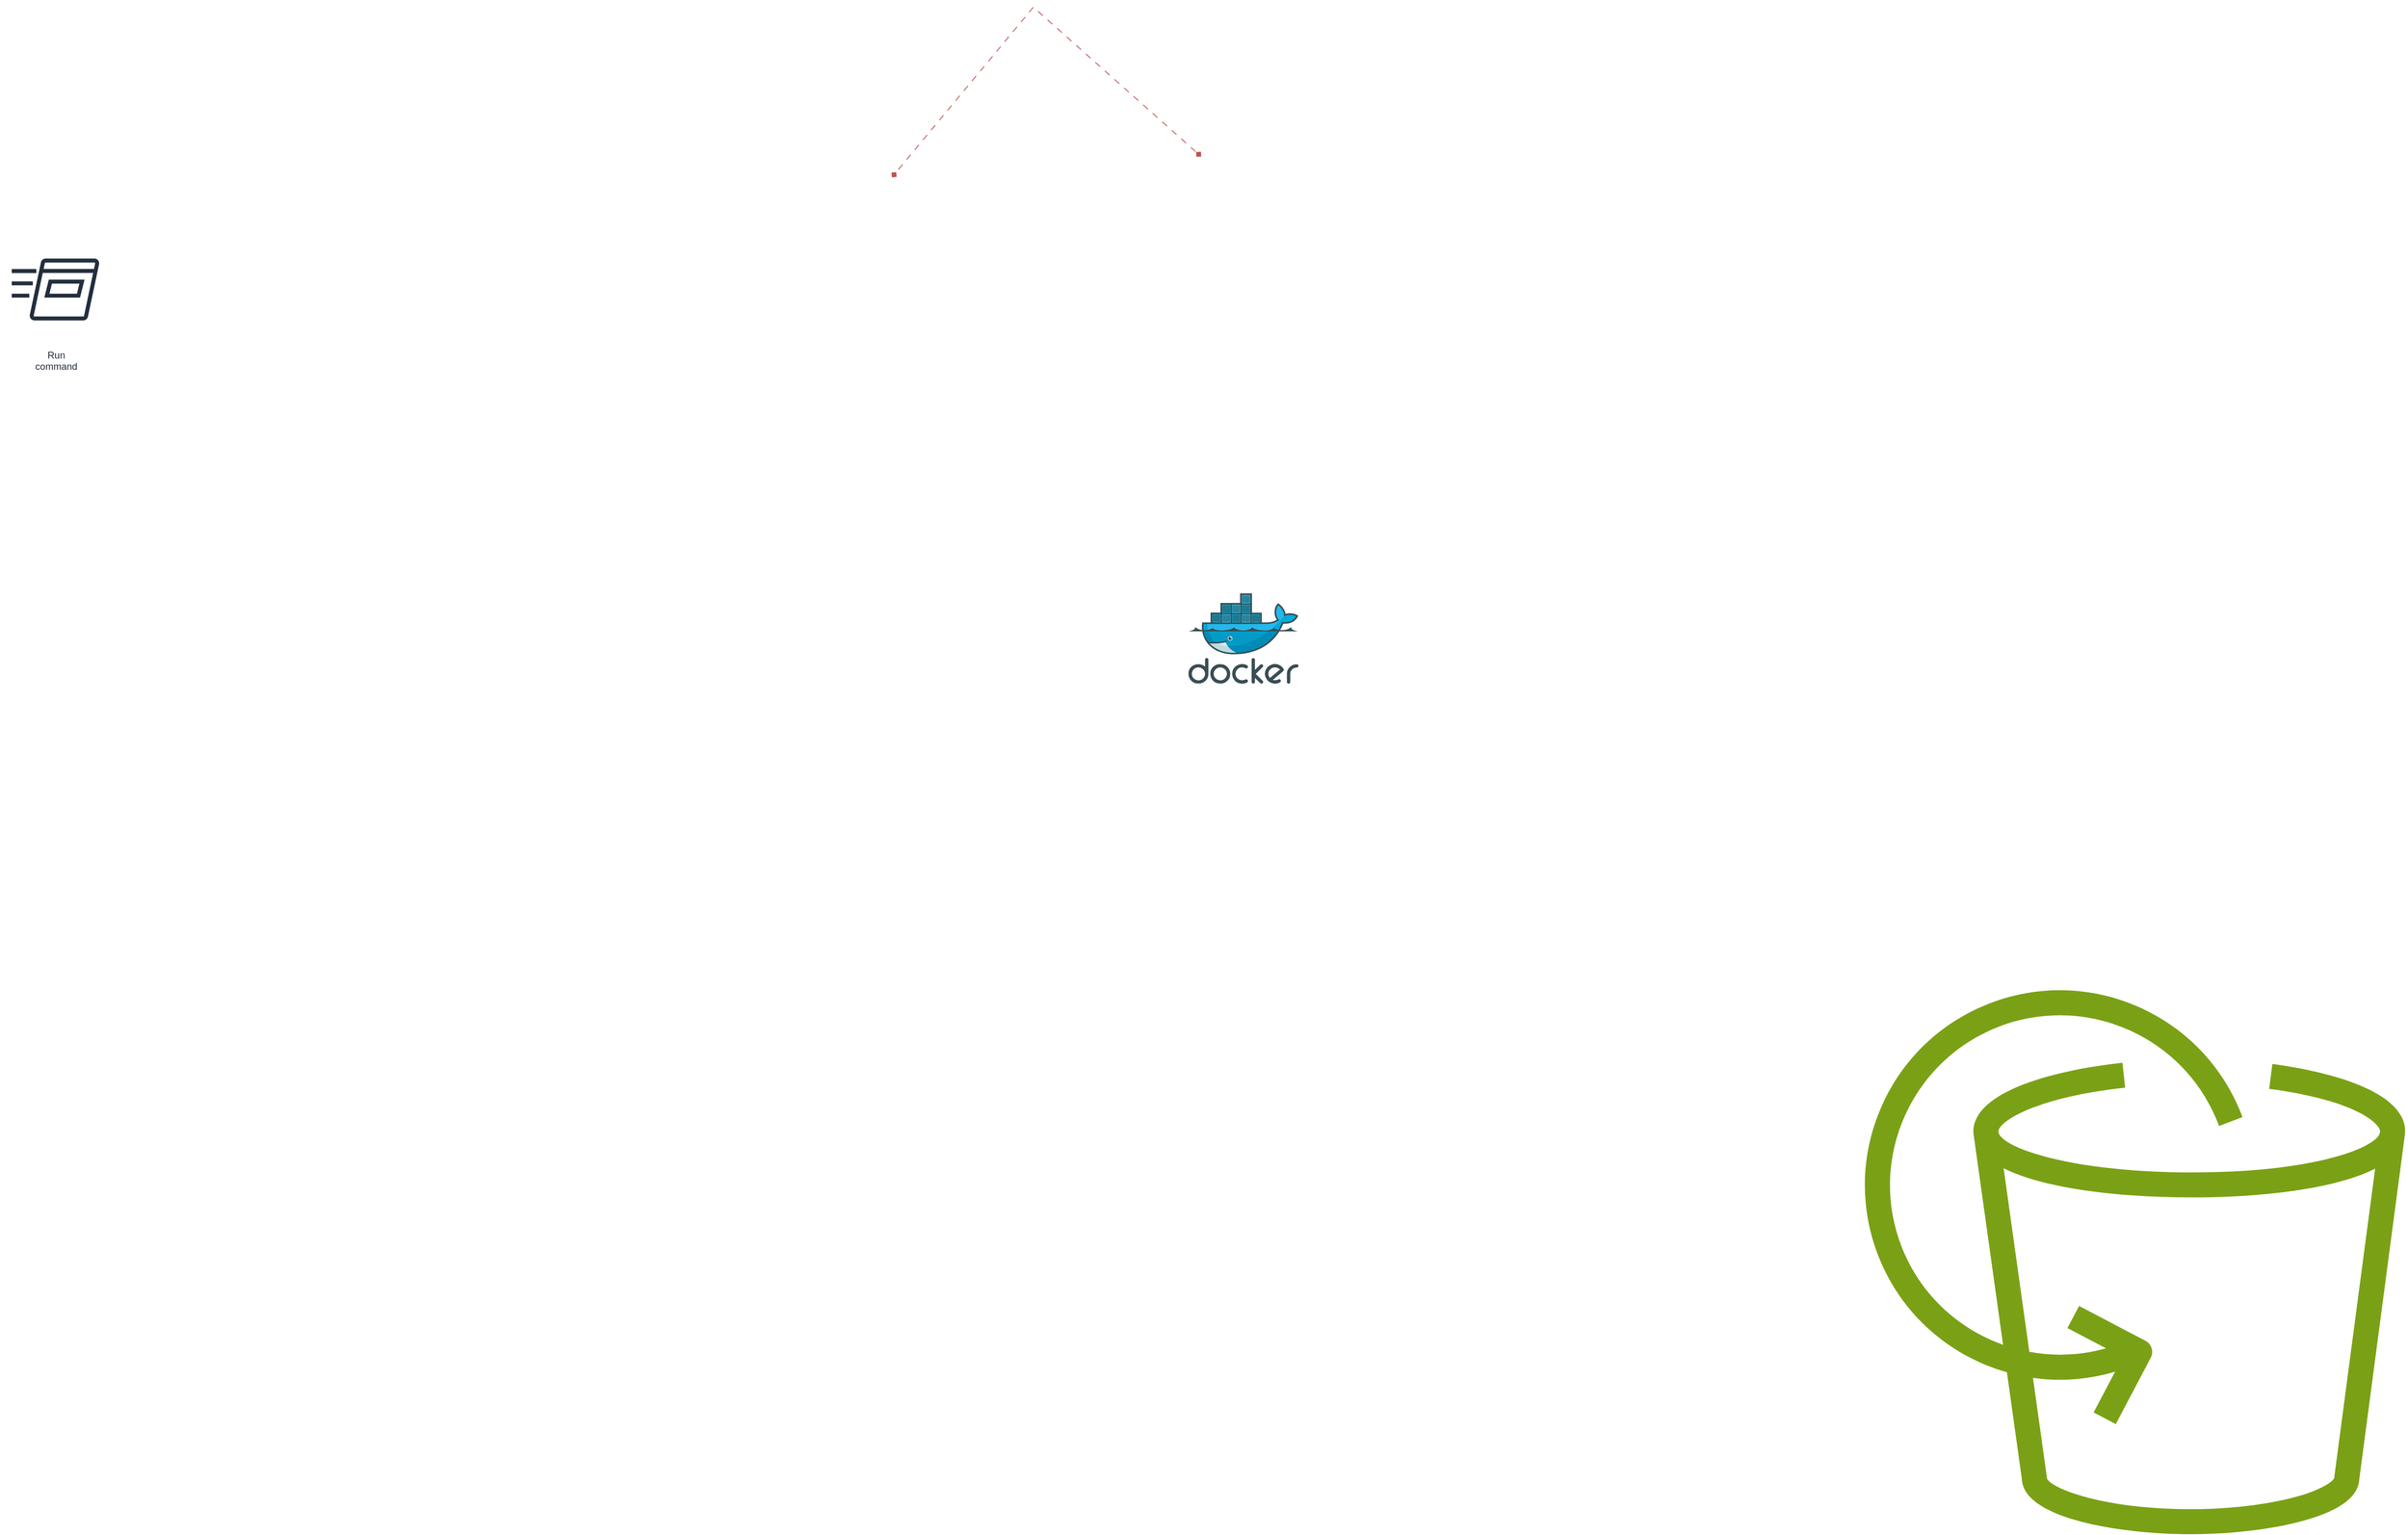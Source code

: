 <mxfile version="24.0.7" type="github" pages="2">
  <diagram name="Page-1" id="4yYHArnrtynO087Kgy8o">
    <mxGraphModel dx="6533" dy="3373" grid="0" gridSize="10" guides="1" tooltips="1" connect="1" arrows="1" fold="1" page="0" pageScale="1" pageWidth="850" pageHeight="1100" math="0" shadow="0">
      <root>
        <mxCell id="0" />
        <mxCell id="1" parent="0" />
        <mxCell id="edjWUa_VjWjp11sONtuQ-2" style="rounded=0;orthogonalLoop=1;jettySize=auto;html=1;shadow=0;flowAnimation=1;flowAnimationDirection=normal;flowAnimationTimingFunction=linear;flowAnimationDuration=500;deletable=0;noJump=0;ignoreEdge=0;metaEdit=0;backgroundOutline=0;fixDash=0;elbow=vertical;startArrow=diamond;startFill=1;endArrow=diamond;endFill=1;fillColor=#f8cecc;strokeColor=#b85450;" parent="1" edge="1">
          <mxGeometry relative="1" as="geometry">
            <mxPoint x="-1360" y="-200" as="targetPoint" />
            <mxPoint x="-973" y="-226" as="sourcePoint" />
            <Array as="points">
              <mxPoint x="-1183" y="-413" />
            </Array>
          </mxGeometry>
        </mxCell>
        <mxCell id="MyD3jom91IR0AbVZu7Pq-1" value="Run&#xa;command" style="sketch=0;outlineConnect=0;fontColor=#232F3E;gradientColor=none;strokeColor=#232F3E;fillColor=#ffffff;dashed=0;verticalLabelPosition=bottom;verticalAlign=top;align=center;html=1;fontSize=12;fontStyle=0;aspect=fixed;shape=mxgraph.aws4.resourceIcon;resIcon=mxgraph.aws4.run_command;" parent="1" vertex="1">
          <mxGeometry x="-2475" y="-128" width="137" height="137" as="geometry" />
        </mxCell>
        <mxCell id="85kLrdTVUX0SyqyYNL8v-2" value="" style="sketch=0;outlineConnect=0;fontColor=#232F3E;gradientColor=none;fillColor=#7AA116;strokeColor=none;dashed=0;verticalLabelPosition=bottom;verticalAlign=top;align=center;html=1;fontSize=12;fontStyle=0;aspect=fixed;pointerEvents=1;shape=mxgraph.aws4.backup_aws_backup_support_for_amazon_s3;" vertex="1" parent="1">
          <mxGeometry x="-152" y="811" width="688" height="688" as="geometry" />
        </mxCell>
        <mxCell id="85kLrdTVUX0SyqyYNL8v-4" value="" style="image;sketch=0;aspect=fixed;html=1;points=[];align=center;fontSize=12;image=img/lib/mscae/Docker.svg;" vertex="1" parent="1">
          <mxGeometry x="-989" y="321" width="137.8" height="113" as="geometry" />
        </mxCell>
      </root>
    </mxGraphModel>
  </diagram>
  <diagram id="nhjVMy8eFHXANsjnAsLQ" name="Page-2">
    <mxGraphModel dx="1120" dy="806" grid="1" gridSize="10" guides="1" tooltips="1" connect="1" arrows="1" fold="1" page="1" pageScale="1" pageWidth="850" pageHeight="1100" math="0" shadow="0">
      <root>
        <mxCell id="0" />
        <mxCell id="1" parent="0" />
      </root>
    </mxGraphModel>
  </diagram>
</mxfile>
